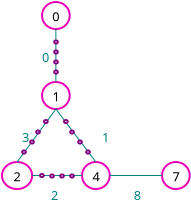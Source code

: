 <?xml version="1.0" encoding="UTF-8"?>
<dia:diagram xmlns:dia="http://www.lysator.liu.se/~alla/dia/">
  <dia:layer name="Background" visible="true" connectable="true"/>
  <dia:layer name="Background" visible="true" connectable="true" active="true">
    <dia:object type="Flowchart - Ellipse" version="0" id="O0">
      <dia:attribute name="obj_pos">
        <dia:point val="8,5"/>
      </dia:attribute>
      <dia:attribute name="obj_bb">
        <dia:rectangle val="7.95,4.95;9.437,6.403"/>
      </dia:attribute>
      <dia:attribute name="elem_corner">
        <dia:point val="8,5"/>
      </dia:attribute>
      <dia:attribute name="elem_width">
        <dia:real val="1.387"/>
      </dia:attribute>
      <dia:attribute name="elem_height">
        <dia:real val="1.353"/>
      </dia:attribute>
      <dia:attribute name="border_color">
        <dia:color val="#ef00b3ff"/>
      </dia:attribute>
      <dia:attribute name="show_background">
        <dia:boolean val="true"/>
      </dia:attribute>
      <dia:attribute name="padding">
        <dia:real val="0.354"/>
      </dia:attribute>
      <dia:attribute name="text">
        <dia:composite type="text">
          <dia:attribute name="string">
            <dia:string>#0#</dia:string>
          </dia:attribute>
          <dia:attribute name="font">
            <dia:font family="sans" style="0" name="Helvetica"/>
          </dia:attribute>
          <dia:attribute name="height">
            <dia:real val="0.8"/>
          </dia:attribute>
          <dia:attribute name="pos">
            <dia:point val="8.694,5.961"/>
          </dia:attribute>
          <dia:attribute name="color">
            <dia:color val="#000000ff"/>
          </dia:attribute>
          <dia:attribute name="alignment">
            <dia:enum val="1"/>
          </dia:attribute>
        </dia:composite>
      </dia:attribute>
      <dia:attribute name="text_fitting">
        <dia:enum val="0"/>
      </dia:attribute>
    </dia:object>
    <dia:object type="Flowchart - Ellipse" version="0" id="O1">
      <dia:attribute name="obj_pos">
        <dia:point val="8,9"/>
      </dia:attribute>
      <dia:attribute name="obj_bb">
        <dia:rectangle val="7.95,8.95;9.437,10.403"/>
      </dia:attribute>
      <dia:attribute name="elem_corner">
        <dia:point val="8,9"/>
      </dia:attribute>
      <dia:attribute name="elem_width">
        <dia:real val="1.387"/>
      </dia:attribute>
      <dia:attribute name="elem_height">
        <dia:real val="1.353"/>
      </dia:attribute>
      <dia:attribute name="border_color">
        <dia:color val="#ef00b3ff"/>
      </dia:attribute>
      <dia:attribute name="show_background">
        <dia:boolean val="true"/>
      </dia:attribute>
      <dia:attribute name="padding">
        <dia:real val="0.354"/>
      </dia:attribute>
      <dia:attribute name="text">
        <dia:composite type="text">
          <dia:attribute name="string">
            <dia:string>#1#</dia:string>
          </dia:attribute>
          <dia:attribute name="font">
            <dia:font family="sans" style="0" name="Helvetica"/>
          </dia:attribute>
          <dia:attribute name="height">
            <dia:real val="0.8"/>
          </dia:attribute>
          <dia:attribute name="pos">
            <dia:point val="8.694,9.961"/>
          </dia:attribute>
          <dia:attribute name="color">
            <dia:color val="#000000ff"/>
          </dia:attribute>
          <dia:attribute name="alignment">
            <dia:enum val="1"/>
          </dia:attribute>
        </dia:composite>
      </dia:attribute>
      <dia:attribute name="text_fitting">
        <dia:enum val="0"/>
      </dia:attribute>
    </dia:object>
    <dia:object type="Flowchart - Ellipse" version="0" id="O2">
      <dia:attribute name="obj_pos">
        <dia:point val="6,13"/>
      </dia:attribute>
      <dia:attribute name="obj_bb">
        <dia:rectangle val="5.95,12.95;7.557,14.403"/>
      </dia:attribute>
      <dia:attribute name="elem_corner">
        <dia:point val="6,13"/>
      </dia:attribute>
      <dia:attribute name="elem_width">
        <dia:real val="1.507"/>
      </dia:attribute>
      <dia:attribute name="elem_height">
        <dia:real val="1.353"/>
      </dia:attribute>
      <dia:attribute name="border_color">
        <dia:color val="#ef00b3ff"/>
      </dia:attribute>
      <dia:attribute name="show_background">
        <dia:boolean val="true"/>
      </dia:attribute>
      <dia:attribute name="padding">
        <dia:real val="0.354"/>
      </dia:attribute>
      <dia:attribute name="text">
        <dia:composite type="text">
          <dia:attribute name="string">
            <dia:string>#2#</dia:string>
          </dia:attribute>
          <dia:attribute name="font">
            <dia:font family="sans" style="0" name="Helvetica"/>
          </dia:attribute>
          <dia:attribute name="height">
            <dia:real val="0.8"/>
          </dia:attribute>
          <dia:attribute name="pos">
            <dia:point val="6.754,13.961"/>
          </dia:attribute>
          <dia:attribute name="color">
            <dia:color val="#000000ff"/>
          </dia:attribute>
          <dia:attribute name="alignment">
            <dia:enum val="1"/>
          </dia:attribute>
        </dia:composite>
      </dia:attribute>
      <dia:attribute name="text_fitting">
        <dia:enum val="0"/>
      </dia:attribute>
    </dia:object>
    <dia:object type="Flowchart - Ellipse" version="0" id="O3">
      <dia:attribute name="obj_pos">
        <dia:point val="14,13"/>
      </dia:attribute>
      <dia:attribute name="obj_bb">
        <dia:rectangle val="13.95,12.95;15.437,14.403"/>
      </dia:attribute>
      <dia:attribute name="elem_corner">
        <dia:point val="14,13"/>
      </dia:attribute>
      <dia:attribute name="elem_width">
        <dia:real val="1.387"/>
      </dia:attribute>
      <dia:attribute name="elem_height">
        <dia:real val="1.353"/>
      </dia:attribute>
      <dia:attribute name="border_color">
        <dia:color val="#ef00b3ff"/>
      </dia:attribute>
      <dia:attribute name="show_background">
        <dia:boolean val="true"/>
      </dia:attribute>
      <dia:attribute name="padding">
        <dia:real val="0.354"/>
      </dia:attribute>
      <dia:attribute name="text">
        <dia:composite type="text">
          <dia:attribute name="string">
            <dia:string>#7#</dia:string>
          </dia:attribute>
          <dia:attribute name="font">
            <dia:font family="sans" style="0" name="Helvetica"/>
          </dia:attribute>
          <dia:attribute name="height">
            <dia:real val="0.8"/>
          </dia:attribute>
          <dia:attribute name="pos">
            <dia:point val="14.694,13.961"/>
          </dia:attribute>
          <dia:attribute name="color">
            <dia:color val="#000000ff"/>
          </dia:attribute>
          <dia:attribute name="alignment">
            <dia:enum val="1"/>
          </dia:attribute>
        </dia:composite>
      </dia:attribute>
      <dia:attribute name="text_fitting">
        <dia:enum val="0"/>
      </dia:attribute>
    </dia:object>
    <dia:object type="Flowchart - Ellipse" version="0" id="O4">
      <dia:attribute name="obj_pos">
        <dia:point val="10,13"/>
      </dia:attribute>
      <dia:attribute name="obj_bb">
        <dia:rectangle val="9.95,12.95;11.437,14.403"/>
      </dia:attribute>
      <dia:attribute name="elem_corner">
        <dia:point val="10,13"/>
      </dia:attribute>
      <dia:attribute name="elem_width">
        <dia:real val="1.387"/>
      </dia:attribute>
      <dia:attribute name="elem_height">
        <dia:real val="1.353"/>
      </dia:attribute>
      <dia:attribute name="border_color">
        <dia:color val="#ef00b3ff"/>
      </dia:attribute>
      <dia:attribute name="show_background">
        <dia:boolean val="true"/>
      </dia:attribute>
      <dia:attribute name="padding">
        <dia:real val="0.354"/>
      </dia:attribute>
      <dia:attribute name="text">
        <dia:composite type="text">
          <dia:attribute name="string">
            <dia:string>#4#</dia:string>
          </dia:attribute>
          <dia:attribute name="font">
            <dia:font family="sans" style="0" name="Helvetica"/>
          </dia:attribute>
          <dia:attribute name="height">
            <dia:real val="0.8"/>
          </dia:attribute>
          <dia:attribute name="pos">
            <dia:point val="10.694,13.961"/>
          </dia:attribute>
          <dia:attribute name="color">
            <dia:color val="#000000ff"/>
          </dia:attribute>
          <dia:attribute name="alignment">
            <dia:enum val="1"/>
          </dia:attribute>
        </dia:composite>
      </dia:attribute>
      <dia:attribute name="text_fitting">
        <dia:enum val="0"/>
      </dia:attribute>
    </dia:object>
    <dia:object type="Standard - Line" version="0" id="O5">
      <dia:attribute name="obj_pos">
        <dia:point val="8.694,6.351"/>
      </dia:attribute>
      <dia:attribute name="obj_bb">
        <dia:rectangle val="8.669,6.326;8.719,9.025"/>
      </dia:attribute>
      <dia:attribute name="conn_endpoints">
        <dia:point val="8.694,6.351"/>
        <dia:point val="8.694,9"/>
      </dia:attribute>
      <dia:attribute name="numcp">
        <dia:int val="1"/>
      </dia:attribute>
      <dia:attribute name="line_color">
        <dia:color val="#008080ff"/>
      </dia:attribute>
      <dia:attribute name="line_width">
        <dia:real val="0.05"/>
      </dia:attribute>
      <dia:connections>
        <dia:connection handle="0" to="O0" connection="16"/>
        <dia:connection handle="1" to="O1" connection="4"/>
      </dia:connections>
    </dia:object>
    <dia:object type="Standard - Line" version="0" id="O6">
      <dia:attribute name="obj_pos">
        <dia:point val="8.694,10.353"/>
      </dia:attribute>
      <dia:attribute name="obj_bb">
        <dia:rectangle val="6.719,10.318;8.729,13.035"/>
      </dia:attribute>
      <dia:attribute name="conn_endpoints">
        <dia:point val="8.694,10.353"/>
        <dia:point val="6.754,13"/>
      </dia:attribute>
      <dia:attribute name="numcp">
        <dia:int val="1"/>
      </dia:attribute>
      <dia:attribute name="line_color">
        <dia:color val="#008080ff"/>
      </dia:attribute>
      <dia:attribute name="line_width">
        <dia:real val="0.05"/>
      </dia:attribute>
      <dia:connections>
        <dia:connection handle="0" to="O1" connection="12"/>
        <dia:connection handle="1" to="O2" connection="4"/>
      </dia:connections>
    </dia:object>
    <dia:object type="Standard - Line" version="0" id="O7">
      <dia:attribute name="obj_pos">
        <dia:point val="8.694,10.353"/>
      </dia:attribute>
      <dia:attribute name="obj_bb">
        <dia:rectangle val="8.659,10.318;10.729,13.035"/>
      </dia:attribute>
      <dia:attribute name="conn_endpoints">
        <dia:point val="8.694,10.353"/>
        <dia:point val="10.694,13"/>
      </dia:attribute>
      <dia:attribute name="numcp">
        <dia:int val="1"/>
      </dia:attribute>
      <dia:attribute name="line_color">
        <dia:color val="#008080ff"/>
      </dia:attribute>
      <dia:attribute name="line_width">
        <dia:real val="0.05"/>
      </dia:attribute>
      <dia:connections>
        <dia:connection handle="0" to="O1" connection="12"/>
        <dia:connection handle="1" to="O4" connection="4"/>
      </dia:connections>
    </dia:object>
    <dia:object type="Standard - Line" version="0" id="O8">
      <dia:attribute name="obj_pos">
        <dia:point val="10,13.676"/>
      </dia:attribute>
      <dia:attribute name="obj_bb">
        <dia:rectangle val="7.482,13.651;10.025,13.701"/>
      </dia:attribute>
      <dia:attribute name="conn_endpoints">
        <dia:point val="10,13.676"/>
        <dia:point val="7.507,13.676"/>
      </dia:attribute>
      <dia:attribute name="numcp">
        <dia:int val="1"/>
      </dia:attribute>
      <dia:attribute name="line_color">
        <dia:color val="#008080ff"/>
      </dia:attribute>
      <dia:attribute name="line_width">
        <dia:real val="0.05"/>
      </dia:attribute>
      <dia:connections>
        <dia:connection handle="0" to="O4" connection="8"/>
        <dia:connection handle="1" to="O2" connection="0"/>
      </dia:connections>
    </dia:object>
    <dia:object type="Standard - Line" version="0" id="O9">
      <dia:attribute name="obj_pos">
        <dia:point val="11.387,13.676"/>
      </dia:attribute>
      <dia:attribute name="obj_bb">
        <dia:rectangle val="11.362,13.651;14.025,13.701"/>
      </dia:attribute>
      <dia:attribute name="conn_endpoints">
        <dia:point val="11.387,13.676"/>
        <dia:point val="14,13.676"/>
      </dia:attribute>
      <dia:attribute name="numcp">
        <dia:int val="1"/>
      </dia:attribute>
      <dia:attribute name="line_color">
        <dia:color val="#008080ff"/>
      </dia:attribute>
      <dia:attribute name="line_width">
        <dia:real val="0.05"/>
      </dia:attribute>
      <dia:connections>
        <dia:connection handle="0" to="O4" connection="0"/>
        <dia:connection handle="1" to="O3" connection="8"/>
      </dia:connections>
    </dia:object>
    <dia:object type="Standard - Text" version="1" id="O10">
      <dia:attribute name="obj_pos">
        <dia:point val="8,8"/>
      </dia:attribute>
      <dia:attribute name="obj_bb">
        <dia:rectangle val="8,7.315;8.365,8.19"/>
      </dia:attribute>
      <dia:attribute name="text">
        <dia:composite type="text">
          <dia:attribute name="string">
            <dia:string>#0#</dia:string>
          </dia:attribute>
          <dia:attribute name="font">
            <dia:font family="sans" style="0" name="Helvetica"/>
          </dia:attribute>
          <dia:attribute name="height">
            <dia:real val="0.8"/>
          </dia:attribute>
          <dia:attribute name="pos">
            <dia:point val="8,8"/>
          </dia:attribute>
          <dia:attribute name="color">
            <dia:color val="#008080ff"/>
          </dia:attribute>
          <dia:attribute name="alignment">
            <dia:enum val="0"/>
          </dia:attribute>
        </dia:composite>
      </dia:attribute>
      <dia:attribute name="valign">
        <dia:enum val="3"/>
      </dia:attribute>
    </dia:object>
    <dia:object type="Standard - Text" version="1" id="O11">
      <dia:attribute name="obj_pos">
        <dia:point val="7,12"/>
      </dia:attribute>
      <dia:attribute name="obj_bb">
        <dia:rectangle val="7,11.315;7.365,12.19"/>
      </dia:attribute>
      <dia:attribute name="text">
        <dia:composite type="text">
          <dia:attribute name="string">
            <dia:string>#3#</dia:string>
          </dia:attribute>
          <dia:attribute name="font">
            <dia:font family="sans" style="0" name="Helvetica"/>
          </dia:attribute>
          <dia:attribute name="height">
            <dia:real val="0.8"/>
          </dia:attribute>
          <dia:attribute name="pos">
            <dia:point val="7,12"/>
          </dia:attribute>
          <dia:attribute name="color">
            <dia:color val="#008080ff"/>
          </dia:attribute>
          <dia:attribute name="alignment">
            <dia:enum val="0"/>
          </dia:attribute>
        </dia:composite>
      </dia:attribute>
      <dia:attribute name="valign">
        <dia:enum val="3"/>
      </dia:attribute>
    </dia:object>
    <dia:object type="Standard - Text" version="1" id="O12">
      <dia:attribute name="obj_pos">
        <dia:point val="11,12"/>
      </dia:attribute>
      <dia:attribute name="obj_bb">
        <dia:rectangle val="11,11.315;11.365,12.19"/>
      </dia:attribute>
      <dia:attribute name="text">
        <dia:composite type="text">
          <dia:attribute name="string">
            <dia:string>#1#</dia:string>
          </dia:attribute>
          <dia:attribute name="font">
            <dia:font family="sans" style="0" name="Helvetica"/>
          </dia:attribute>
          <dia:attribute name="height">
            <dia:real val="0.8"/>
          </dia:attribute>
          <dia:attribute name="pos">
            <dia:point val="11,12"/>
          </dia:attribute>
          <dia:attribute name="color">
            <dia:color val="#008080ff"/>
          </dia:attribute>
          <dia:attribute name="alignment">
            <dia:enum val="0"/>
          </dia:attribute>
        </dia:composite>
      </dia:attribute>
      <dia:attribute name="valign">
        <dia:enum val="3"/>
      </dia:attribute>
    </dia:object>
    <dia:object type="Standard - Text" version="1" id="O13">
      <dia:attribute name="obj_pos">
        <dia:point val="8.45,14.9"/>
      </dia:attribute>
      <dia:attribute name="obj_bb">
        <dia:rectangle val="8.45,14.215;8.815,15.09"/>
      </dia:attribute>
      <dia:attribute name="text">
        <dia:composite type="text">
          <dia:attribute name="string">
            <dia:string>#2#</dia:string>
          </dia:attribute>
          <dia:attribute name="font">
            <dia:font family="sans" style="0" name="Helvetica"/>
          </dia:attribute>
          <dia:attribute name="height">
            <dia:real val="0.8"/>
          </dia:attribute>
          <dia:attribute name="pos">
            <dia:point val="8.45,14.9"/>
          </dia:attribute>
          <dia:attribute name="color">
            <dia:color val="#008080ff"/>
          </dia:attribute>
          <dia:attribute name="alignment">
            <dia:enum val="0"/>
          </dia:attribute>
        </dia:composite>
      </dia:attribute>
      <dia:attribute name="valign">
        <dia:enum val="3"/>
      </dia:attribute>
    </dia:object>
    <dia:object type="Standard - Text" version="1" id="O14">
      <dia:attribute name="obj_pos">
        <dia:point val="12.59,14.895"/>
      </dia:attribute>
      <dia:attribute name="obj_bb">
        <dia:rectangle val="12.59,14.21;12.955,15.085"/>
      </dia:attribute>
      <dia:attribute name="text">
        <dia:composite type="text">
          <dia:attribute name="string">
            <dia:string>#8#</dia:string>
          </dia:attribute>
          <dia:attribute name="font">
            <dia:font family="sans" style="0" name="Helvetica"/>
          </dia:attribute>
          <dia:attribute name="height">
            <dia:real val="0.8"/>
          </dia:attribute>
          <dia:attribute name="pos">
            <dia:point val="12.59,14.895"/>
          </dia:attribute>
          <dia:attribute name="color">
            <dia:color val="#008080ff"/>
          </dia:attribute>
          <dia:attribute name="alignment">
            <dia:enum val="0"/>
          </dia:attribute>
        </dia:composite>
      </dia:attribute>
      <dia:attribute name="valign">
        <dia:enum val="3"/>
      </dia:attribute>
    </dia:object>
    <dia:object type="Standard - Ellipse" version="0" id="O15">
      <dia:attribute name="obj_pos">
        <dia:point val="8.607,7.423"/>
      </dia:attribute>
      <dia:attribute name="obj_bb">
        <dia:rectangle val="8.557,7.373;8.843,7.627"/>
      </dia:attribute>
      <dia:attribute name="elem_corner">
        <dia:point val="8.607,7.423"/>
      </dia:attribute>
      <dia:attribute name="elem_width">
        <dia:real val="0.186"/>
      </dia:attribute>
      <dia:attribute name="elem_height">
        <dia:real val="0.154"/>
      </dia:attribute>
      <dia:attribute name="border_color">
        <dia:color val="#800080ff"/>
      </dia:attribute>
    </dia:object>
    <dia:object type="Standard - Ellipse" version="0" id="O16">
      <dia:attribute name="obj_pos">
        <dia:point val="8.607,6.923"/>
      </dia:attribute>
      <dia:attribute name="obj_bb">
        <dia:rectangle val="8.557,6.873;8.843,7.127"/>
      </dia:attribute>
      <dia:attribute name="elem_corner">
        <dia:point val="8.607,6.923"/>
      </dia:attribute>
      <dia:attribute name="elem_width">
        <dia:real val="0.186"/>
      </dia:attribute>
      <dia:attribute name="elem_height">
        <dia:real val="0.154"/>
      </dia:attribute>
      <dia:attribute name="border_color">
        <dia:color val="#800080ff"/>
      </dia:attribute>
    </dia:object>
    <dia:object type="Standard - Ellipse" version="0" id="O17">
      <dia:attribute name="obj_pos">
        <dia:point val="8.607,7.923"/>
      </dia:attribute>
      <dia:attribute name="obj_bb">
        <dia:rectangle val="8.557,7.873;8.843,8.127"/>
      </dia:attribute>
      <dia:attribute name="elem_corner">
        <dia:point val="8.607,7.923"/>
      </dia:attribute>
      <dia:attribute name="elem_width">
        <dia:real val="0.186"/>
      </dia:attribute>
      <dia:attribute name="elem_height">
        <dia:real val="0.154"/>
      </dia:attribute>
      <dia:attribute name="border_color">
        <dia:color val="#800080ff"/>
      </dia:attribute>
    </dia:object>
    <dia:object type="Standard - Ellipse" version="0" id="O18">
      <dia:attribute name="obj_pos">
        <dia:point val="8.607,8.423"/>
      </dia:attribute>
      <dia:attribute name="obj_bb">
        <dia:rectangle val="8.557,8.373;8.843,8.627"/>
      </dia:attribute>
      <dia:attribute name="elem_corner">
        <dia:point val="8.607,8.423"/>
      </dia:attribute>
      <dia:attribute name="elem_width">
        <dia:real val="0.186"/>
      </dia:attribute>
      <dia:attribute name="elem_height">
        <dia:real val="0.154"/>
      </dia:attribute>
      <dia:attribute name="border_color">
        <dia:color val="#800080ff"/>
      </dia:attribute>
    </dia:object>
    <dia:object type="Standard - Ellipse" version="0" id="O19">
      <dia:attribute name="obj_pos">
        <dia:point val="9.407,11.423"/>
      </dia:attribute>
      <dia:attribute name="obj_bb">
        <dia:rectangle val="9.357,11.373;9.643,11.627"/>
      </dia:attribute>
      <dia:attribute name="elem_corner">
        <dia:point val="9.407,11.423"/>
      </dia:attribute>
      <dia:attribute name="elem_width">
        <dia:real val="0.186"/>
      </dia:attribute>
      <dia:attribute name="elem_height">
        <dia:real val="0.154"/>
      </dia:attribute>
      <dia:attribute name="border_color">
        <dia:color val="#800080ff"/>
      </dia:attribute>
    </dia:object>
    <dia:object type="Standard - Ellipse" version="0" id="O20">
      <dia:attribute name="obj_pos">
        <dia:point val="9.1,10.9"/>
      </dia:attribute>
      <dia:attribute name="obj_bb">
        <dia:rectangle val="9.05,10.85;9.336,11.104"/>
      </dia:attribute>
      <dia:attribute name="elem_corner">
        <dia:point val="9.1,10.9"/>
      </dia:attribute>
      <dia:attribute name="elem_width">
        <dia:real val="0.186"/>
      </dia:attribute>
      <dia:attribute name="elem_height">
        <dia:real val="0.154"/>
      </dia:attribute>
      <dia:attribute name="border_color">
        <dia:color val="#800080ff"/>
      </dia:attribute>
    </dia:object>
    <dia:object type="Standard - Ellipse" version="0" id="O21">
      <dia:attribute name="obj_pos">
        <dia:point val="9.807,11.923"/>
      </dia:attribute>
      <dia:attribute name="obj_bb">
        <dia:rectangle val="9.757,11.873;10.043,12.127"/>
      </dia:attribute>
      <dia:attribute name="elem_corner">
        <dia:point val="9.807,11.923"/>
      </dia:attribute>
      <dia:attribute name="elem_width">
        <dia:real val="0.186"/>
      </dia:attribute>
      <dia:attribute name="elem_height">
        <dia:real val="0.154"/>
      </dia:attribute>
      <dia:attribute name="border_color">
        <dia:color val="#800080ff"/>
      </dia:attribute>
    </dia:object>
    <dia:object type="Standard - Ellipse" version="0" id="O22">
      <dia:attribute name="obj_pos">
        <dia:point val="10.207,12.423"/>
      </dia:attribute>
      <dia:attribute name="obj_bb">
        <dia:rectangle val="10.157,12.373;10.443,12.627"/>
      </dia:attribute>
      <dia:attribute name="elem_corner">
        <dia:point val="10.207,12.423"/>
      </dia:attribute>
      <dia:attribute name="elem_width">
        <dia:real val="0.186"/>
      </dia:attribute>
      <dia:attribute name="elem_height">
        <dia:real val="0.154"/>
      </dia:attribute>
      <dia:attribute name="border_color">
        <dia:color val="#800080ff"/>
      </dia:attribute>
    </dia:object>
    <dia:object type="Standard - Ellipse" version="0" id="O23">
      <dia:attribute name="obj_pos">
        <dia:point val="7.707,11.423"/>
      </dia:attribute>
      <dia:attribute name="obj_bb">
        <dia:rectangle val="7.657,11.373;7.943,11.627"/>
      </dia:attribute>
      <dia:attribute name="elem_corner">
        <dia:point val="7.707,11.423"/>
      </dia:attribute>
      <dia:attribute name="elem_width">
        <dia:real val="0.186"/>
      </dia:attribute>
      <dia:attribute name="elem_height">
        <dia:real val="0.154"/>
      </dia:attribute>
      <dia:attribute name="border_color">
        <dia:color val="#800080ff"/>
      </dia:attribute>
    </dia:object>
    <dia:object type="Standard - Ellipse" version="0" id="O24">
      <dia:attribute name="obj_pos">
        <dia:point val="8.1,10.9"/>
      </dia:attribute>
      <dia:attribute name="obj_bb">
        <dia:rectangle val="8.05,10.85;8.336,11.104"/>
      </dia:attribute>
      <dia:attribute name="elem_corner">
        <dia:point val="8.1,10.9"/>
      </dia:attribute>
      <dia:attribute name="elem_width">
        <dia:real val="0.186"/>
      </dia:attribute>
      <dia:attribute name="elem_height">
        <dia:real val="0.154"/>
      </dia:attribute>
      <dia:attribute name="border_color">
        <dia:color val="#800080ff"/>
      </dia:attribute>
    </dia:object>
    <dia:object type="Standard - Ellipse" version="0" id="O25">
      <dia:attribute name="obj_pos">
        <dia:point val="7.407,11.923"/>
      </dia:attribute>
      <dia:attribute name="obj_bb">
        <dia:rectangle val="7.357,11.873;7.643,12.127"/>
      </dia:attribute>
      <dia:attribute name="elem_corner">
        <dia:point val="7.407,11.923"/>
      </dia:attribute>
      <dia:attribute name="elem_width">
        <dia:real val="0.186"/>
      </dia:attribute>
      <dia:attribute name="elem_height">
        <dia:real val="0.154"/>
      </dia:attribute>
      <dia:attribute name="border_color">
        <dia:color val="#800080ff"/>
      </dia:attribute>
    </dia:object>
    <dia:object type="Standard - Ellipse" version="0" id="O26">
      <dia:attribute name="obj_pos">
        <dia:point val="7.007,12.423"/>
      </dia:attribute>
      <dia:attribute name="obj_bb">
        <dia:rectangle val="6.957,12.373;7.243,12.627"/>
      </dia:attribute>
      <dia:attribute name="elem_corner">
        <dia:point val="7.007,12.423"/>
      </dia:attribute>
      <dia:attribute name="elem_width">
        <dia:real val="0.186"/>
      </dia:attribute>
      <dia:attribute name="elem_height">
        <dia:real val="0.154"/>
      </dia:attribute>
      <dia:attribute name="border_color">
        <dia:color val="#800080ff"/>
      </dia:attribute>
    </dia:object>
    <dia:object type="Standard - Ellipse" version="0" id="O27">
      <dia:attribute name="obj_pos">
        <dia:point val="8.407,13.623"/>
      </dia:attribute>
      <dia:attribute name="obj_bb">
        <dia:rectangle val="8.357,13.573;8.643,13.827"/>
      </dia:attribute>
      <dia:attribute name="elem_corner">
        <dia:point val="8.407,13.623"/>
      </dia:attribute>
      <dia:attribute name="elem_width">
        <dia:real val="0.186"/>
      </dia:attribute>
      <dia:attribute name="elem_height">
        <dia:real val="0.154"/>
      </dia:attribute>
      <dia:attribute name="border_color">
        <dia:color val="#800080ff"/>
      </dia:attribute>
    </dia:object>
    <dia:object type="Standard - Ellipse" version="0" id="O28">
      <dia:attribute name="obj_pos">
        <dia:point val="7.9,13.6"/>
      </dia:attribute>
      <dia:attribute name="obj_bb">
        <dia:rectangle val="7.85,13.55;8.136,13.804"/>
      </dia:attribute>
      <dia:attribute name="elem_corner">
        <dia:point val="7.9,13.6"/>
      </dia:attribute>
      <dia:attribute name="elem_width">
        <dia:real val="0.186"/>
      </dia:attribute>
      <dia:attribute name="elem_height">
        <dia:real val="0.154"/>
      </dia:attribute>
      <dia:attribute name="border_color">
        <dia:color val="#800080ff"/>
      </dia:attribute>
    </dia:object>
    <dia:object type="Standard - Ellipse" version="0" id="O29">
      <dia:attribute name="obj_pos">
        <dia:point val="8.907,13.623"/>
      </dia:attribute>
      <dia:attribute name="obj_bb">
        <dia:rectangle val="8.857,13.573;9.143,13.827"/>
      </dia:attribute>
      <dia:attribute name="elem_corner">
        <dia:point val="8.907,13.623"/>
      </dia:attribute>
      <dia:attribute name="elem_width">
        <dia:real val="0.186"/>
      </dia:attribute>
      <dia:attribute name="elem_height">
        <dia:real val="0.154"/>
      </dia:attribute>
      <dia:attribute name="border_color">
        <dia:color val="#800080ff"/>
      </dia:attribute>
    </dia:object>
    <dia:object type="Standard - Ellipse" version="0" id="O30">
      <dia:attribute name="obj_pos">
        <dia:point val="9.407,13.623"/>
      </dia:attribute>
      <dia:attribute name="obj_bb">
        <dia:rectangle val="9.357,13.573;9.643,13.827"/>
      </dia:attribute>
      <dia:attribute name="elem_corner">
        <dia:point val="9.407,13.623"/>
      </dia:attribute>
      <dia:attribute name="elem_width">
        <dia:real val="0.186"/>
      </dia:attribute>
      <dia:attribute name="elem_height">
        <dia:real val="0.154"/>
      </dia:attribute>
      <dia:attribute name="border_color">
        <dia:color val="#800080ff"/>
      </dia:attribute>
    </dia:object>
  </dia:layer>
</dia:diagram>
